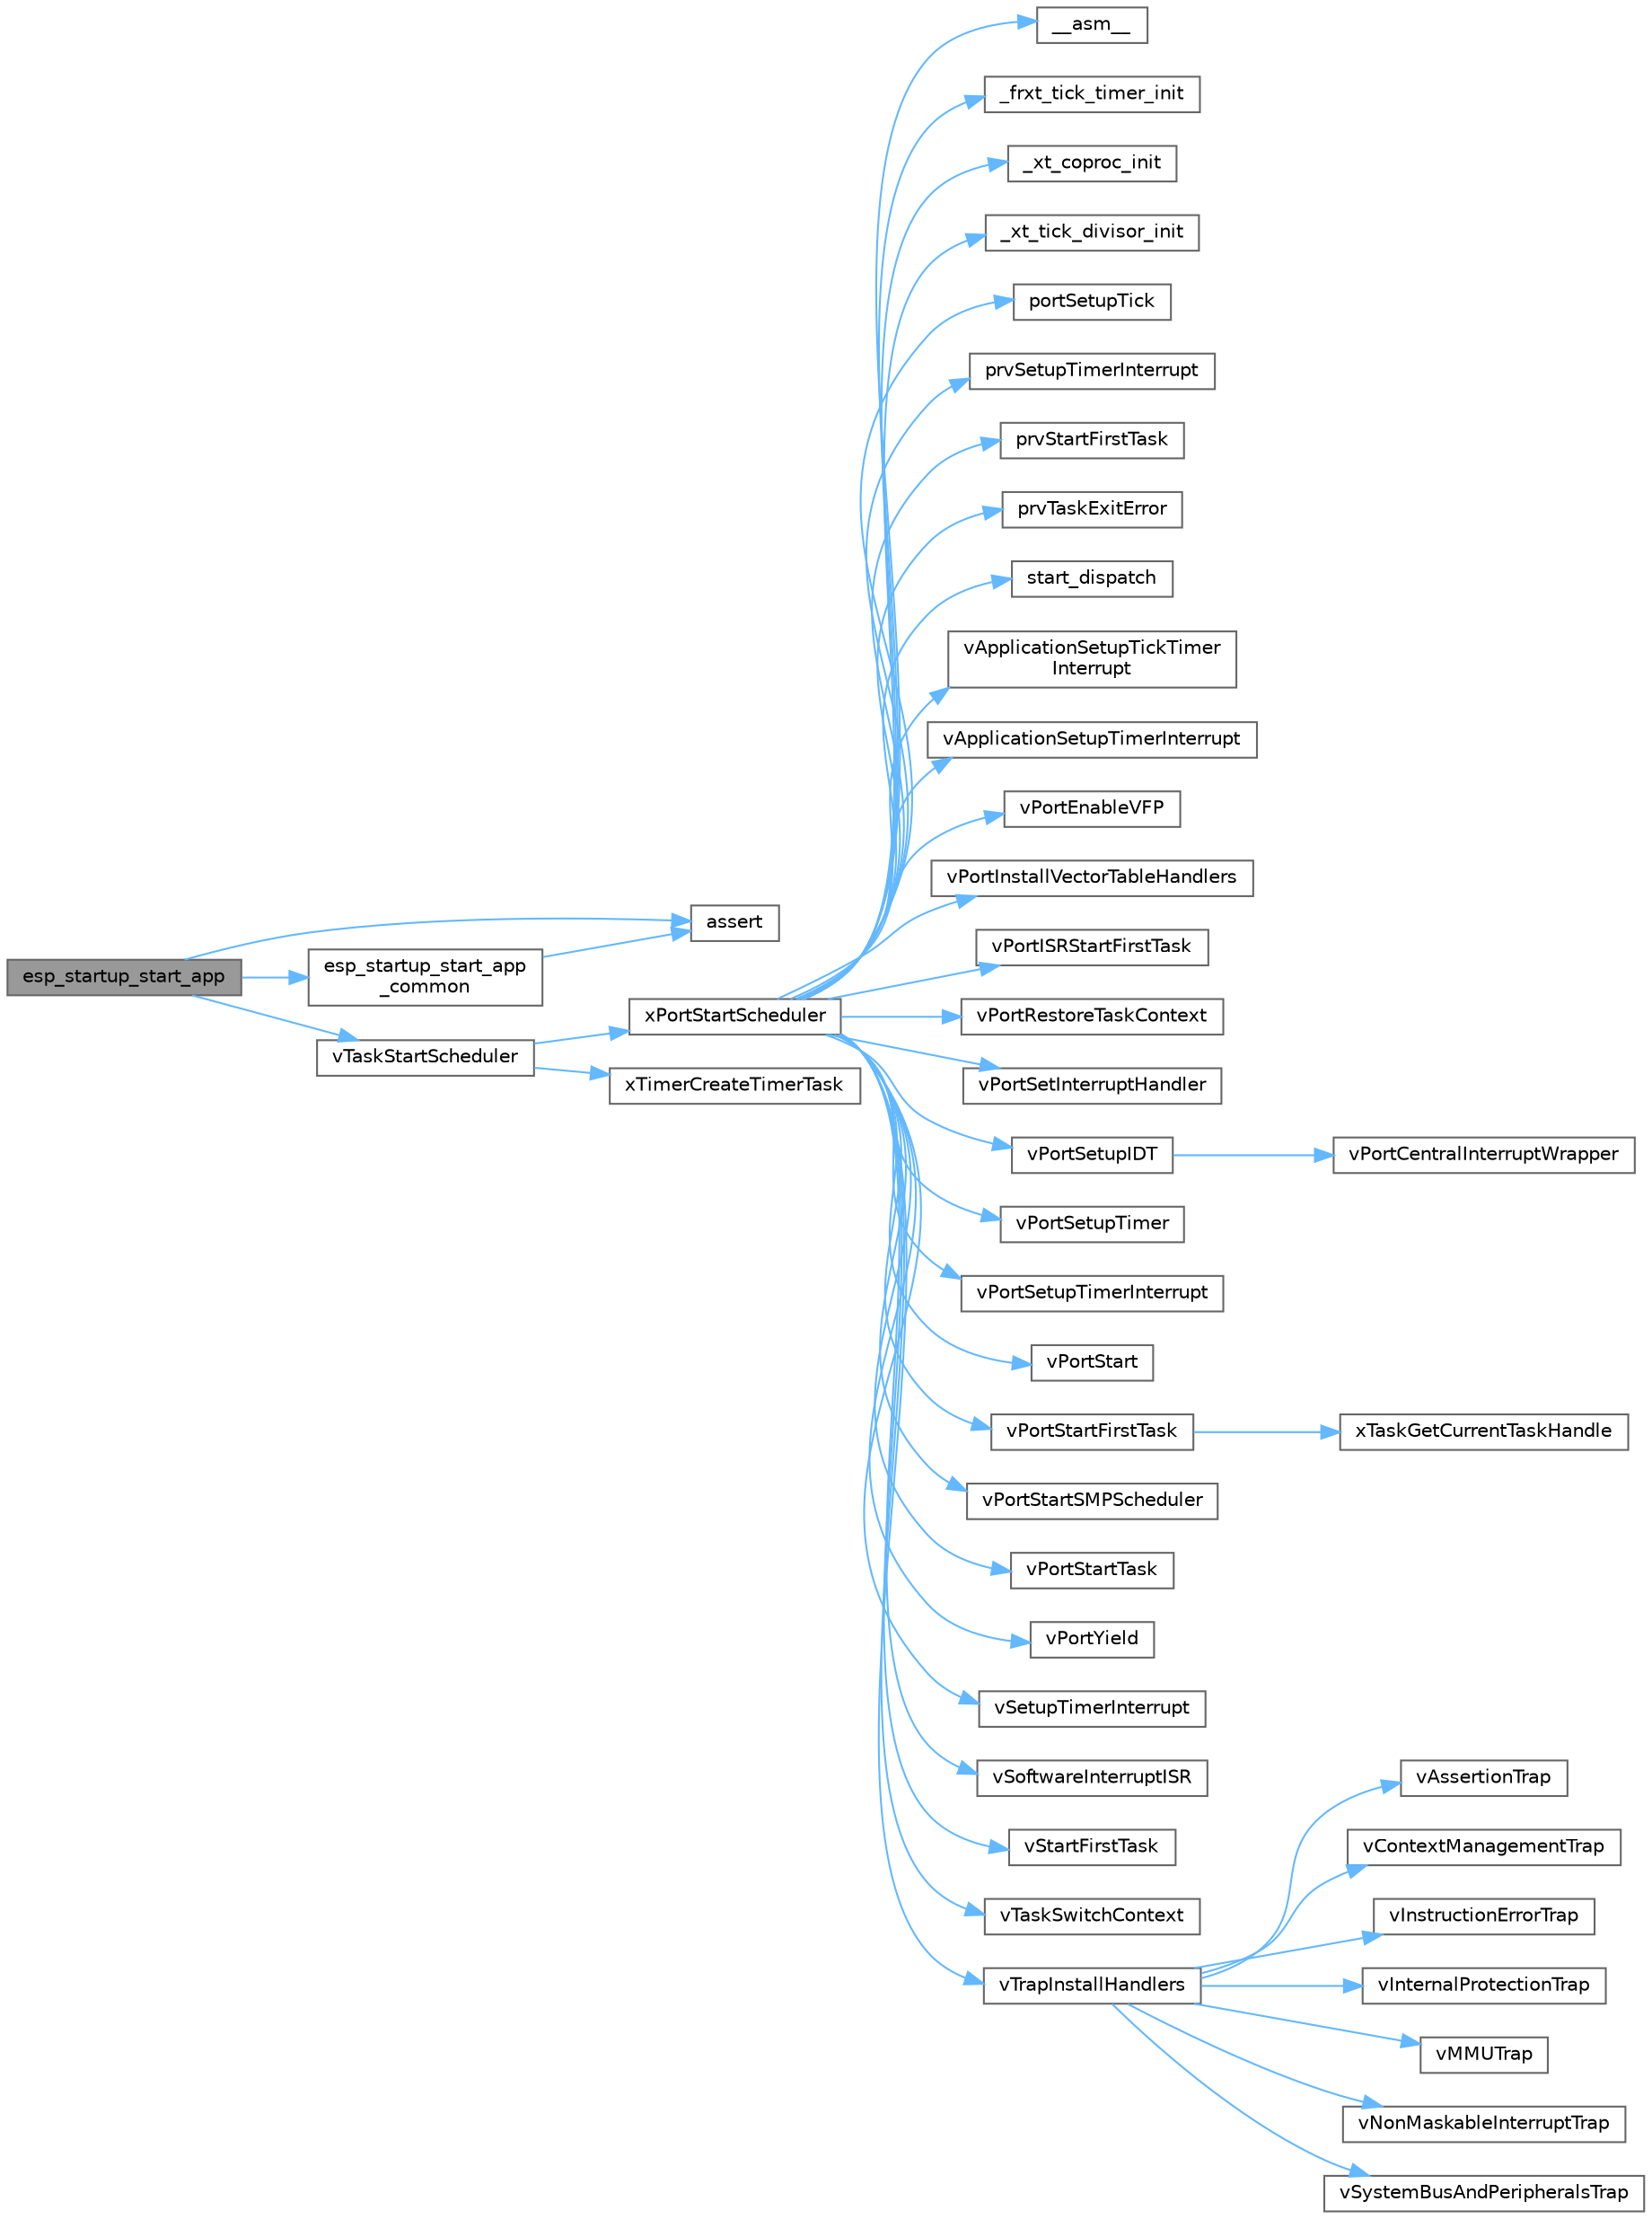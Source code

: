 digraph "esp_startup_start_app"
{
 // LATEX_PDF_SIZE
  bgcolor="transparent";
  edge [fontname=Helvetica,fontsize=10,labelfontname=Helvetica,labelfontsize=10];
  node [fontname=Helvetica,fontsize=10,shape=box,height=0.2,width=0.4];
  rankdir="LR";
  Node1 [id="Node000001",label="esp_startup_start_app",height=0.2,width=0.4,color="gray40", fillcolor="grey60", style="filled", fontcolor="black",tooltip=" "];
  Node1 -> Node2 [id="edge1_Node000001_Node000002",color="steelblue1",style="solid",tooltip=" "];
  Node2 [id="Node000002",label="assert",height=0.2,width=0.4,color="grey40", fillcolor="white", style="filled",URL="$portmux__impl_8inc_8h.html#a05668f96f8bae85b380c20e72a2b006a",tooltip=" "];
  Node1 -> Node3 [id="edge2_Node000001_Node000003",color="steelblue1",style="solid",tooltip=" "];
  Node3 [id="Node000003",label="esp_startup_start_app\l_common",height=0.2,width=0.4,color="grey40", fillcolor="white", style="filled",URL="$port__common_8c.html#a765536cb3658e8044320544315adbf32",tooltip=" "];
  Node3 -> Node2 [id="edge3_Node000003_Node000002",color="steelblue1",style="solid",tooltip=" "];
  Node1 -> Node4 [id="edge4_Node000001_Node000004",color="steelblue1",style="solid",tooltip=" "];
  Node4 [id="Node000004",label="vTaskStartScheduler",height=0.2,width=0.4,color="grey40", fillcolor="white", style="filled",URL="$tasks_8c.html#a598661cdd2a6af95a077245d11e3d142",tooltip=" "];
  Node4 -> Node5 [id="edge5_Node000004_Node000005",color="steelblue1",style="solid",tooltip=" "];
  Node5 [id="Node000005",label="xPortStartScheduler",height=0.2,width=0.4,color="grey40", fillcolor="white", style="filled",URL="$_wiz_c_2_p_i_c18_2port_8c.html#ade5a8c6666e7413a0355cc252029c5c6",tooltip="start the freertos scheduler, go to the first task"];
  Node5 -> Node6 [id="edge6_Node000005_Node000006",color="steelblue1",style="solid",tooltip=" "];
  Node6 [id="Node000006",label="__asm__",height=0.2,width=0.4,color="grey40", fillcolor="white", style="filled",URL="$_g_c_c_2_nios_i_i_2portmacro_8h.html#a43a63aec8a4dd5165a86947c1f3563be",tooltip=" "];
  Node5 -> Node7 [id="edge7_Node000005_Node000007",color="steelblue1",style="solid",tooltip=" "];
  Node7 [id="Node000007",label="_frxt_tick_timer_init",height=0.2,width=0.4,color="grey40", fillcolor="white", style="filled",URL="$_third_party_2_x_c_c_2_xtensa_2port_8c.html#a3e243af33c76d040107af9edc95178e3",tooltip=" "];
  Node5 -> Node8 [id="edge8_Node000005_Node000008",color="steelblue1",style="solid",tooltip=" "];
  Node8 [id="Node000008",label="_xt_coproc_init",height=0.2,width=0.4,color="grey40", fillcolor="white", style="filled",URL="$_third_party_2_g_c_c_2_xtensa___e_s_p32_2port_8c.html#a3d96ea7532f08fcad740d813eed0ecae",tooltip=" "];
  Node5 -> Node9 [id="edge9_Node000005_Node000009",color="steelblue1",style="solid",tooltip=" "];
  Node9 [id="Node000009",label="_xt_tick_divisor_init",height=0.2,width=0.4,color="grey40", fillcolor="white", style="filled",URL="$_x_c_c_2_xtensa_2xtensa__init_8c.html#a698fa42e858f9941700aafc5bb68a6c9",tooltip=" "];
  Node5 -> Node10 [id="edge10_Node000005_Node000010",color="steelblue1",style="solid",tooltip=" "];
  Node10 [id="Node000010",label="portSetupTick",height=0.2,width=0.4,color="grey40", fillcolor="white", style="filled",URL="$_tick_8c.html#a97b27e7afea96574a70aab311e350ac0",tooltip=" "];
  Node5 -> Node11 [id="edge11_Node000005_Node000011",color="steelblue1",style="solid",tooltip=" "];
  Node11 [id="Node000011",label="prvSetupTimerInterrupt",height=0.2,width=0.4,color="grey40", fillcolor="white", style="filled",URL="$_rowley_2_m_s_p430_f449_2port_8c.html#a397ed34de04a678dc71217c713763423",tooltip=" "];
  Node5 -> Node12 [id="edge12_Node000005_Node000012",color="steelblue1",style="solid",tooltip=" "];
  Node12 [id="Node000012",label="prvStartFirstTask",height=0.2,width=0.4,color="grey40", fillcolor="white", style="filled",URL="$_r_v_d_s_2_a_r_m___c_m4___m_p_u_2port_8c.html#aa62e48aea4d4d2ad3426bd1243dbc72a",tooltip=" "];
  Node5 -> Node13 [id="edge13_Node000005_Node000013",color="steelblue1",style="solid",tooltip=" "];
  Node13 [id="Node000013",label="prvTaskExitError",height=0.2,width=0.4,color="grey40", fillcolor="white", style="filled",URL="$_g_c_c_2_a_r_m___c_rx___m_p_u_2port_8c.html#a813e8227aedfc6bd83c66c4a9b8e4f41",tooltip="Default return address for tasks."];
  Node5 -> Node14 [id="edge14_Node000005_Node000014",color="steelblue1",style="solid",tooltip=" "];
  Node14 [id="Node000014",label="start_dispatch",height=0.2,width=0.4,color="grey40", fillcolor="white", style="filled",URL="$_a_r_c___e_m___h_s_2arc__freertos__exceptions_8h.html#abedf71949c96ec41ef4bc5be14b11806",tooltip=" "];
  Node5 -> Node15 [id="edge15_Node000005_Node000015",color="steelblue1",style="solid",tooltip=" "];
  Node15 [id="Node000015",label="vApplicationSetupTickTimer\lInterrupt",height=0.2,width=0.4,color="grey40", fillcolor="white", style="filled",URL="$_m_p_l_a_b_2_p_i_c24__ds_p_i_c_2port_8c.html#a8b738ae962ed08676c294ff428c93fa5",tooltip=" "];
  Node5 -> Node16 [id="edge16_Node000005_Node000016",color="steelblue1",style="solid",tooltip=" "];
  Node16 [id="Node000016",label="vApplicationSetupTimerInterrupt",height=0.2,width=0.4,color="grey40", fillcolor="white", style="filled",URL="$_c_c_s_2_m_s_p430_x_2portmacro_8h.html#af6c61ea6aaa9367ebdc5348c1b121aa7",tooltip=" "];
  Node5 -> Node17 [id="edge17_Node000005_Node000017",color="steelblue1",style="solid",tooltip=" "];
  Node17 [id="Node000017",label="vPortEnableVFP",height=0.2,width=0.4,color="grey40", fillcolor="white", style="filled",URL="$_r_v_d_s_2_a_r_m___c_m4___m_p_u_2port_8c.html#a9ff246b1dcf8d5478bfb6f0b88258513",tooltip=" "];
  Node5 -> Node18 [id="edge18_Node000005_Node000018",color="steelblue1",style="solid",tooltip=" "];
  Node18 [id="Node000018",label="vPortInstallVectorTableHandlers",height=0.2,width=0.4,color="grey40", fillcolor="white", style="filled",URL="$_third_party_2_g_c_c_2_r_p2350___r_i_s_c-_v_2port_8c.html#a74efb787aaa54363b7082b0adcb2ab35",tooltip=" "];
  Node5 -> Node19 [id="edge19_Node000005_Node000019",color="steelblue1",style="solid",tooltip=" "];
  Node19 [id="Node000019",label="vPortISRStartFirstTask",height=0.2,width=0.4,color="grey40", fillcolor="white", style="filled",URL="$_s_t_r75x_2port_i_s_r_8c.html#ab6f659b3911405d21fe98a1c7a347d8f",tooltip=" "];
  Node5 -> Node20 [id="edge20_Node000005_Node000020",color="steelblue1",style="solid",tooltip=" "];
  Node20 [id="Node000020",label="vPortRestoreTaskContext",height=0.2,width=0.4,color="grey40", fillcolor="white", style="filled",URL="$_g_c_c_2_a_r_m___a_a_r_c_h64_2port_8c.html#a222aec9e4494ebf3fdbda864b5cb3a4b",tooltip=" "];
  Node5 -> Node21 [id="edge21_Node000005_Node000021",color="steelblue1",style="solid",tooltip=" "];
  Node21 [id="Node000021",label="vPortSetInterruptHandler",height=0.2,width=0.4,color="grey40", fillcolor="white", style="filled",URL="$_m_s_v_c-_ming_w_2port_8c.html#a35b5d3a9b147da8e3adda2a2cc7b6cc0",tooltip=" "];
  Node5 -> Node22 [id="edge22_Node000005_Node000022",color="steelblue1",style="solid",tooltip=" "];
  Node22 [id="Node000022",label="vPortSetupIDT",height=0.2,width=0.4,color="grey40", fillcolor="white", style="filled",URL="$_g_c_c_2_i_a32__flat_2port_8c.html#ab80bbff02ac9871dcfb168f77b763beb",tooltip=" "];
  Node22 -> Node23 [id="edge23_Node000022_Node000023",color="steelblue1",style="solid",tooltip=" "];
  Node23 [id="Node000023",label="vPortCentralInterruptWrapper",height=0.2,width=0.4,color="grey40", fillcolor="white", style="filled",URL="$_g_c_c_2_i_a32__flat_2port_8c.html#a9427e8b1f123b9b6cd5f6531fbe342bf",tooltip=" "];
  Node5 -> Node24 [id="edge24_Node000005_Node000024",color="steelblue1",style="solid",tooltip=" "];
  Node24 [id="Node000024",label="vPortSetupTimer",height=0.2,width=0.4,color="grey40", fillcolor="white", style="filled",URL="$port__systick_8h.html#aff27f87c3d302bf0a1cbf2800b8db145",tooltip="Set up the SysTick interrupt."];
  Node5 -> Node25 [id="edge25_Node000005_Node000025",color="steelblue1",style="solid",tooltip=" "];
  Node25 [id="Node000025",label="vPortSetupTimerInterrupt",height=0.2,width=0.4,color="grey40", fillcolor="white", style="filled",URL="$_c_c_s_2_a_r_m___c_m3_2port_8c.html#a4649001ea4d29b80759e6eca4bba58eb",tooltip=" "];
  Node5 -> Node26 [id="edge26_Node000005_Node000026",color="steelblue1",style="solid",tooltip=" "];
  Node26 [id="Node000026",label="vPortStart",height=0.2,width=0.4,color="grey40", fillcolor="white", style="filled",URL="$_i_a_r_278_k0_r_2portmacro_8h.html#a97998187984cbffc1cbeef4d67622ab6",tooltip=" "];
  Node5 -> Node27 [id="edge27_Node000005_Node000027",color="steelblue1",style="solid",tooltip=" "];
  Node27 [id="Node000027",label="vPortStartFirstTask",height=0.2,width=0.4,color="grey40", fillcolor="white", style="filled",URL="$_third_party_2_g_c_c_2_r_p2040_2port_8c.html#a5cfc38319f17c8e804020ec247b6325d",tooltip=" "];
  Node27 -> Node28 [id="edge28_Node000027_Node000028",color="steelblue1",style="solid",tooltip=" "];
  Node28 [id="Node000028",label="xTaskGetCurrentTaskHandle",height=0.2,width=0.4,color="grey40", fillcolor="white", style="filled",URL="$task_8h.html#a85a0f9c9f817b18686efbf8f37c72dfc",tooltip=" "];
  Node5 -> Node29 [id="edge29_Node000005_Node000029",color="steelblue1",style="solid",tooltip=" "];
  Node29 [id="Node000029",label="vPortStartSMPScheduler",height=0.2,width=0.4,color="grey40", fillcolor="white", style="filled",URL="$_third_party_2x_clang_2_x_c_o_r_e_a_i_2port_8c.html#a6505d64b208f2d6c010fcbafe769f17d",tooltip=" "];
  Node5 -> Node30 [id="edge30_Node000005_Node000030",color="steelblue1",style="solid",tooltip=" "];
  Node30 [id="Node000030",label="vPortStartTask",height=0.2,width=0.4,color="grey40", fillcolor="white", style="filled",URL="$_third_party_2_c_d_k_2_t-_h_e_a_d___c_k802_2port_8c.html#ab229eb75e166998390ea9a0d00cc4e63",tooltip=" "];
  Node5 -> Node31 [id="edge31_Node000005_Node000031",color="steelblue1",style="solid",tooltip=" "];
  Node31 [id="Node000031",label="vPortYield",height=0.2,width=0.4,color="grey40", fillcolor="white", style="filled",URL="$_a_r_mv8_m_2non__secure_2port_8c.html#add01c927fb689f7ec170e42d47d27927",tooltip="Yield the CPU."];
  Node5 -> Node32 [id="edge32_Node000005_Node000032",color="steelblue1",style="solid",tooltip=" "];
  Node32 [id="Node000032",label="vSetupTimerInterrupt",height=0.2,width=0.4,color="grey40", fillcolor="white", style="filled",URL="$_r_v_d_s_2_a_r_m___c_m4___m_p_u_2port_8c.html#a17e747b8558bebde348fdde7267dfd58",tooltip=" "];
  Node5 -> Node33 [id="edge33_Node000005_Node000033",color="steelblue1",style="solid",tooltip=" "];
  Node33 [id="Node000033",label="vSoftwareInterruptISR",height=0.2,width=0.4,color="grey40", fillcolor="white", style="filled",URL="$_g_c_c_2_r_x200_2port_8c.html#a05b8170f6114a4798593860395d9e8fd",tooltip=" "];
  Node5 -> Node34 [id="edge34_Node000005_Node000034",color="steelblue1",style="solid",tooltip=" "];
  Node34 [id="Node000034",label="vStartFirstTask",height=0.2,width=0.4,color="grey40", fillcolor="white", style="filled",URL="$_a_r_mv8_m_2non__secure_2portable_2_g_c_c_2_a_r_m___c_m23_2portasm_8c.html#a37c7e8404c17b21d348fe26086257684",tooltip="Starts the first task."];
  Node5 -> Node35 [id="edge35_Node000005_Node000035",color="steelblue1",style="solid",tooltip=" "];
  Node35 [id="Node000035",label="vTaskSwitchContext",height=0.2,width=0.4,color="grey40", fillcolor="white", style="filled",URL="$_b_c_c_216_bit_d_o_s_2common_2portasm_8h.html#a9c86137bc3c1cbffc39fff22627cb885",tooltip=" "];
  Node5 -> Node36 [id="edge36_Node000005_Node000036",color="steelblue1",style="solid",tooltip=" "];
  Node36 [id="Node000036",label="vTrapInstallHandlers",height=0.2,width=0.4,color="grey40", fillcolor="white", style="filled",URL="$porttrap_8c.html#abb81dc2f729d6c6fe39b23aa9f61e1a5",tooltip=" "];
  Node36 -> Node37 [id="edge37_Node000036_Node000037",color="steelblue1",style="solid",tooltip=" "];
  Node37 [id="Node000037",label="vAssertionTrap",height=0.2,width=0.4,color="grey40", fillcolor="white", style="filled",URL="$porttrap_8c.html#a0d55dbf825efb634259c4f5cecda97f6",tooltip=" "];
  Node36 -> Node38 [id="edge38_Node000036_Node000038",color="steelblue1",style="solid",tooltip=" "];
  Node38 [id="Node000038",label="vContextManagementTrap",height=0.2,width=0.4,color="grey40", fillcolor="white", style="filled",URL="$porttrap_8c.html#aafb193dbaa52093ad36ea36e60742031",tooltip=" "];
  Node36 -> Node39 [id="edge39_Node000036_Node000039",color="steelblue1",style="solid",tooltip=" "];
  Node39 [id="Node000039",label="vInstructionErrorTrap",height=0.2,width=0.4,color="grey40", fillcolor="white", style="filled",URL="$porttrap_8c.html#a51979b7d23c817291c4bec28288e37ef",tooltip=" "];
  Node36 -> Node40 [id="edge40_Node000036_Node000040",color="steelblue1",style="solid",tooltip=" "];
  Node40 [id="Node000040",label="vInternalProtectionTrap",height=0.2,width=0.4,color="grey40", fillcolor="white", style="filled",URL="$porttrap_8c.html#a5df71a2cd124792eeddc63b57ec6de08",tooltip=" "];
  Node36 -> Node41 [id="edge41_Node000036_Node000041",color="steelblue1",style="solid",tooltip=" "];
  Node41 [id="Node000041",label="vMMUTrap",height=0.2,width=0.4,color="grey40", fillcolor="white", style="filled",URL="$porttrap_8c.html#a17a5aece41bf1c8f900abc6c18e21f79",tooltip=" "];
  Node36 -> Node42 [id="edge42_Node000036_Node000042",color="steelblue1",style="solid",tooltip=" "];
  Node42 [id="Node000042",label="vNonMaskableInterruptTrap",height=0.2,width=0.4,color="grey40", fillcolor="white", style="filled",URL="$porttrap_8c.html#ad338c056dbca06ab78a09678009a1cb2",tooltip=" "];
  Node36 -> Node43 [id="edge43_Node000036_Node000043",color="steelblue1",style="solid",tooltip=" "];
  Node43 [id="Node000043",label="vSystemBusAndPeripheralsTrap",height=0.2,width=0.4,color="grey40", fillcolor="white", style="filled",URL="$porttrap_8c.html#a8b44898fec32d8fa9b25be516928ff69",tooltip=" "];
  Node4 -> Node44 [id="edge44_Node000004_Node000044",color="steelblue1",style="solid",tooltip=" "];
  Node44 [id="Node000044",label="xTimerCreateTimerTask",height=0.2,width=0.4,color="grey40", fillcolor="white", style="filled",URL="$timers_8h.html#af777ab3e9ac04abd5dd21be739fa1321",tooltip=" "];
}
